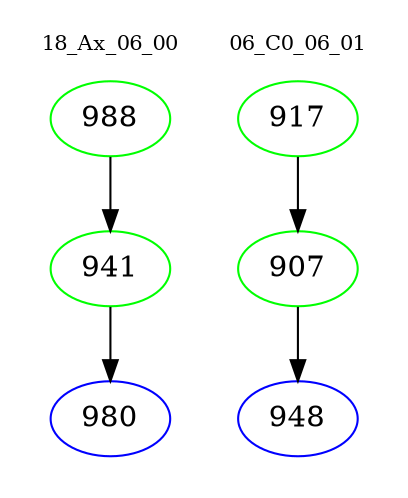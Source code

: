 digraph{
subgraph cluster_0 {
color = white
label = "18_Ax_06_00";
fontsize=10;
T0_988 [label="988", color="green"]
T0_988 -> T0_941 [color="black"]
T0_941 [label="941", color="green"]
T0_941 -> T0_980 [color="black"]
T0_980 [label="980", color="blue"]
}
subgraph cluster_1 {
color = white
label = "06_C0_06_01";
fontsize=10;
T1_917 [label="917", color="green"]
T1_917 -> T1_907 [color="black"]
T1_907 [label="907", color="green"]
T1_907 -> T1_948 [color="black"]
T1_948 [label="948", color="blue"]
}
}
